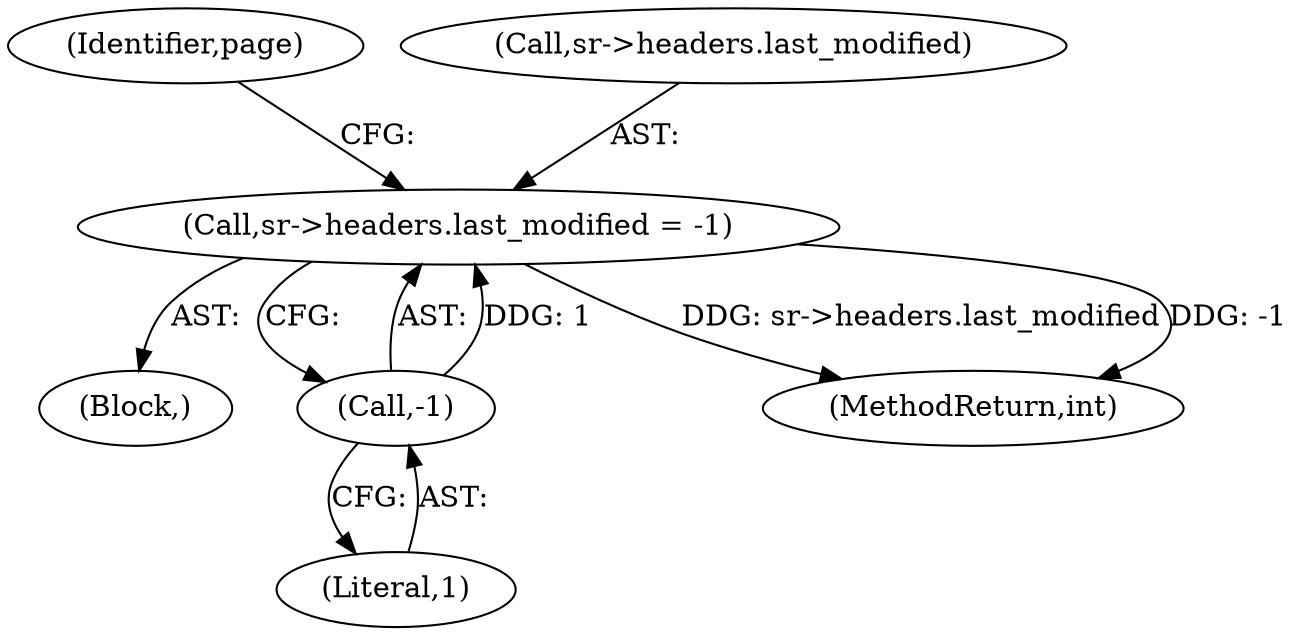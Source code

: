 digraph "0_monkey_b2d0e6f92310bb14a15aa2f8e96e1fb5379776dd@pointer" {
"1000407" [label="(Call,sr->headers.last_modified = -1)"];
"1000413" [label="(Call,-1)"];
"1000417" [label="(Identifier,page)"];
"1000414" [label="(Literal,1)"];
"1000408" [label="(Call,sr->headers.last_modified)"];
"1000413" [label="(Call,-1)"];
"1000109" [label="(Block,)"];
"1000472" [label="(MethodReturn,int)"];
"1000407" [label="(Call,sr->headers.last_modified = -1)"];
"1000407" -> "1000109"  [label="AST: "];
"1000407" -> "1000413"  [label="CFG: "];
"1000408" -> "1000407"  [label="AST: "];
"1000413" -> "1000407"  [label="AST: "];
"1000417" -> "1000407"  [label="CFG: "];
"1000407" -> "1000472"  [label="DDG: sr->headers.last_modified"];
"1000407" -> "1000472"  [label="DDG: -1"];
"1000413" -> "1000407"  [label="DDG: 1"];
"1000413" -> "1000414"  [label="CFG: "];
"1000414" -> "1000413"  [label="AST: "];
}
